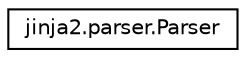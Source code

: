 digraph "Graphical Class Hierarchy"
{
 // LATEX_PDF_SIZE
  edge [fontname="Helvetica",fontsize="10",labelfontname="Helvetica",labelfontsize="10"];
  node [fontname="Helvetica",fontsize="10",shape=record];
  rankdir="LR";
  Node0 [label="jinja2.parser.Parser",height=0.2,width=0.4,color="black", fillcolor="white", style="filled",URL="$classjinja2_1_1parser_1_1Parser.html",tooltip=" "];
}
